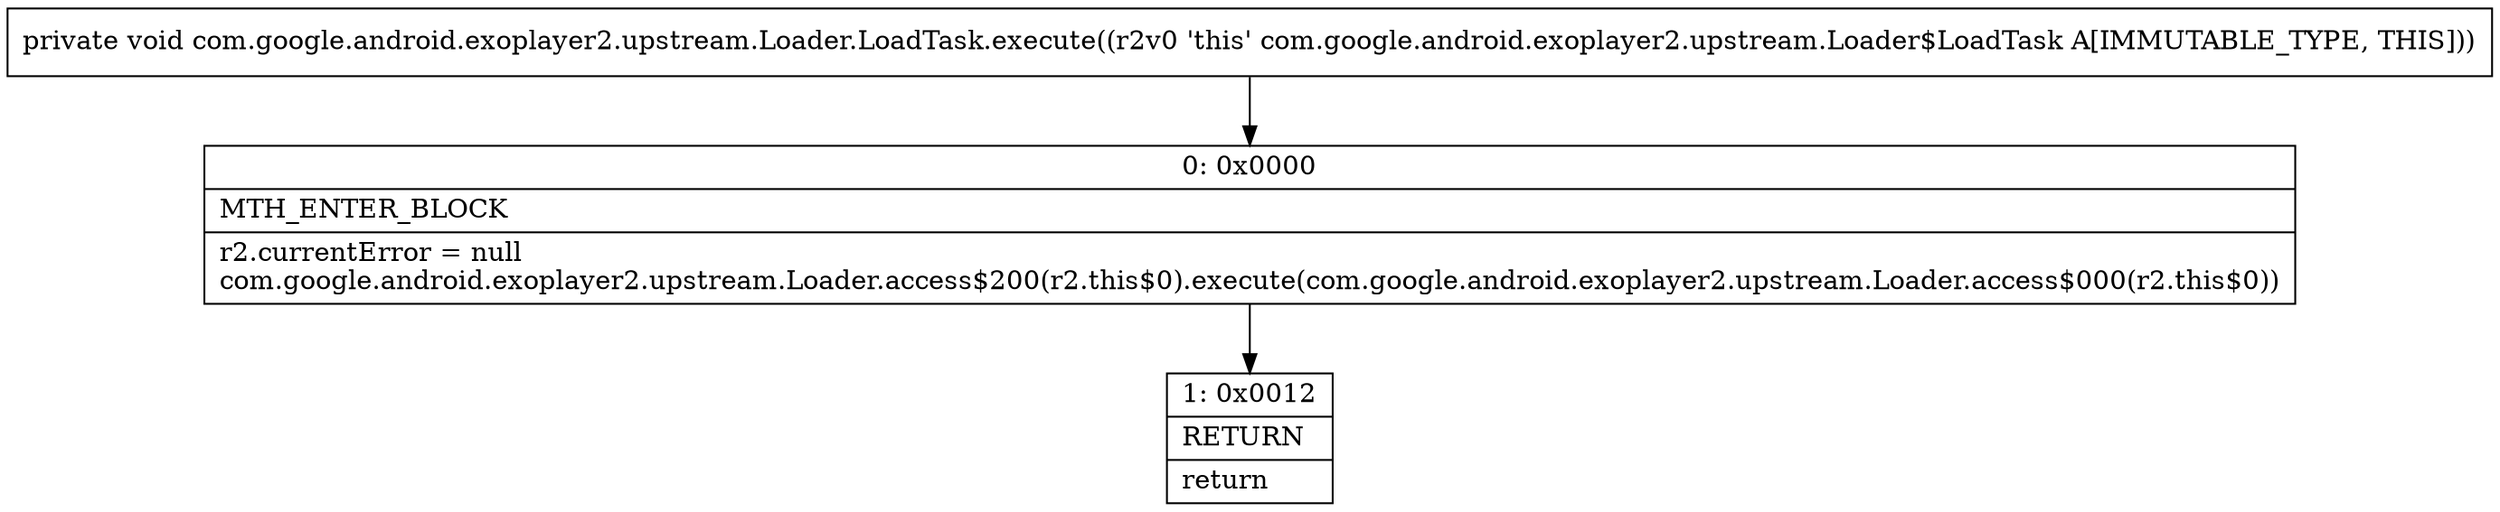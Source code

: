 digraph "CFG forcom.google.android.exoplayer2.upstream.Loader.LoadTask.execute()V" {
Node_0 [shape=record,label="{0\:\ 0x0000|MTH_ENTER_BLOCK\l|r2.currentError = null\lcom.google.android.exoplayer2.upstream.Loader.access$200(r2.this$0).execute(com.google.android.exoplayer2.upstream.Loader.access$000(r2.this$0))\l}"];
Node_1 [shape=record,label="{1\:\ 0x0012|RETURN\l|return\l}"];
MethodNode[shape=record,label="{private void com.google.android.exoplayer2.upstream.Loader.LoadTask.execute((r2v0 'this' com.google.android.exoplayer2.upstream.Loader$LoadTask A[IMMUTABLE_TYPE, THIS])) }"];
MethodNode -> Node_0;
Node_0 -> Node_1;
}

